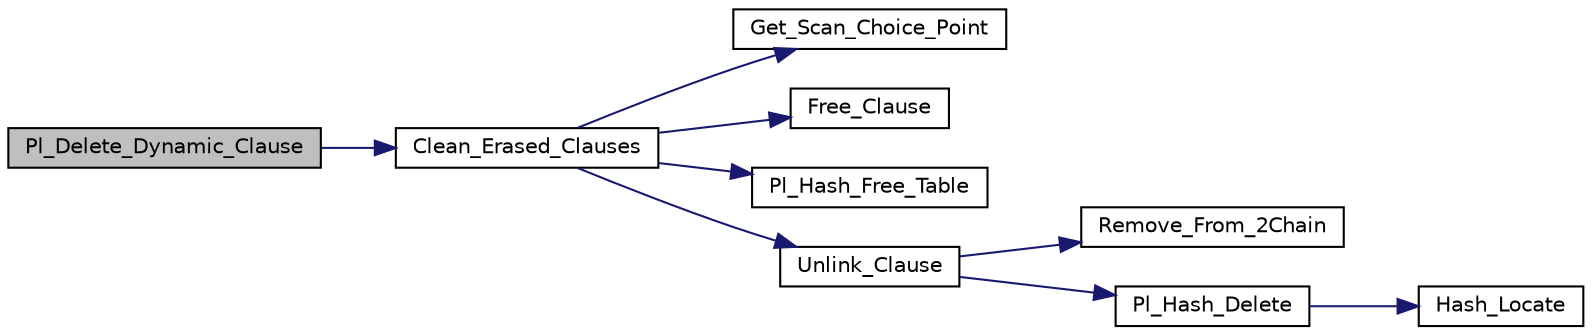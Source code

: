 digraph "Pl_Delete_Dynamic_Clause"
{
  edge [fontname="Helvetica",fontsize="10",labelfontname="Helvetica",labelfontsize="10"];
  node [fontname="Helvetica",fontsize="10",shape=record];
  rankdir="LR";
  Node1 [label="Pl_Delete_Dynamic_Clause",height=0.2,width=0.4,color="black", fillcolor="grey75", style="filled", fontcolor="black"];
  Node1 -> Node2 [color="midnightblue",fontsize="10",style="solid",fontname="Helvetica"];
  Node2 [label="Clean_Erased_Clauses",height=0.2,width=0.4,color="black", fillcolor="white", style="filled",URL="$dynam__supp_8c.html#afedf03617ad179356659ba12b748e57d"];
  Node2 -> Node3 [color="midnightblue",fontsize="10",style="solid",fontname="Helvetica"];
  Node3 [label="Get_Scan_Choice_Point",height=0.2,width=0.4,color="black", fillcolor="white", style="filled",URL="$dynam__supp_8c.html#ada397d60e8eb1e3a362345953eae0efd"];
  Node2 -> Node4 [color="midnightblue",fontsize="10",style="solid",fontname="Helvetica"];
  Node4 [label="Free_Clause",height=0.2,width=0.4,color="black", fillcolor="white", style="filled",URL="$dynam__supp_8c.html#aec7c1bbdc8a3ef2ddd99413f8d6dc1f6"];
  Node2 -> Node5 [color="midnightblue",fontsize="10",style="solid",fontname="Helvetica"];
  Node5 [label="Pl_Hash_Free_Table",height=0.2,width=0.4,color="black", fillcolor="white", style="filled",URL="$hash_8c.html#a295f55c97219e9399aa83175af69c891"];
  Node2 -> Node6 [color="midnightblue",fontsize="10",style="solid",fontname="Helvetica"];
  Node6 [label="Unlink_Clause",height=0.2,width=0.4,color="black", fillcolor="white", style="filled",URL="$dynam__supp_8c.html#ad7f5f2af85fc33d7a9f23cdb1f47c936"];
  Node6 -> Node7 [color="midnightblue",fontsize="10",style="solid",fontname="Helvetica"];
  Node7 [label="Remove_From_2Chain",height=0.2,width=0.4,color="black", fillcolor="white", style="filled",URL="$dynam__supp_8c.html#aeff4296cc3b2c77514795fbbd1cf0f14"];
  Node6 -> Node8 [color="midnightblue",fontsize="10",style="solid",fontname="Helvetica"];
  Node8 [label="Pl_Hash_Delete",height=0.2,width=0.4,color="black", fillcolor="white", style="filled",URL="$hash_8c.html#aba073a491f0937450a3681a01f6d07a7"];
  Node8 -> Node9 [color="midnightblue",fontsize="10",style="solid",fontname="Helvetica"];
  Node9 [label="Hash_Locate",height=0.2,width=0.4,color="black", fillcolor="white", style="filled",URL="$hash_8c.html#a12948099c13cb849ed3575849492ac33"];
}
